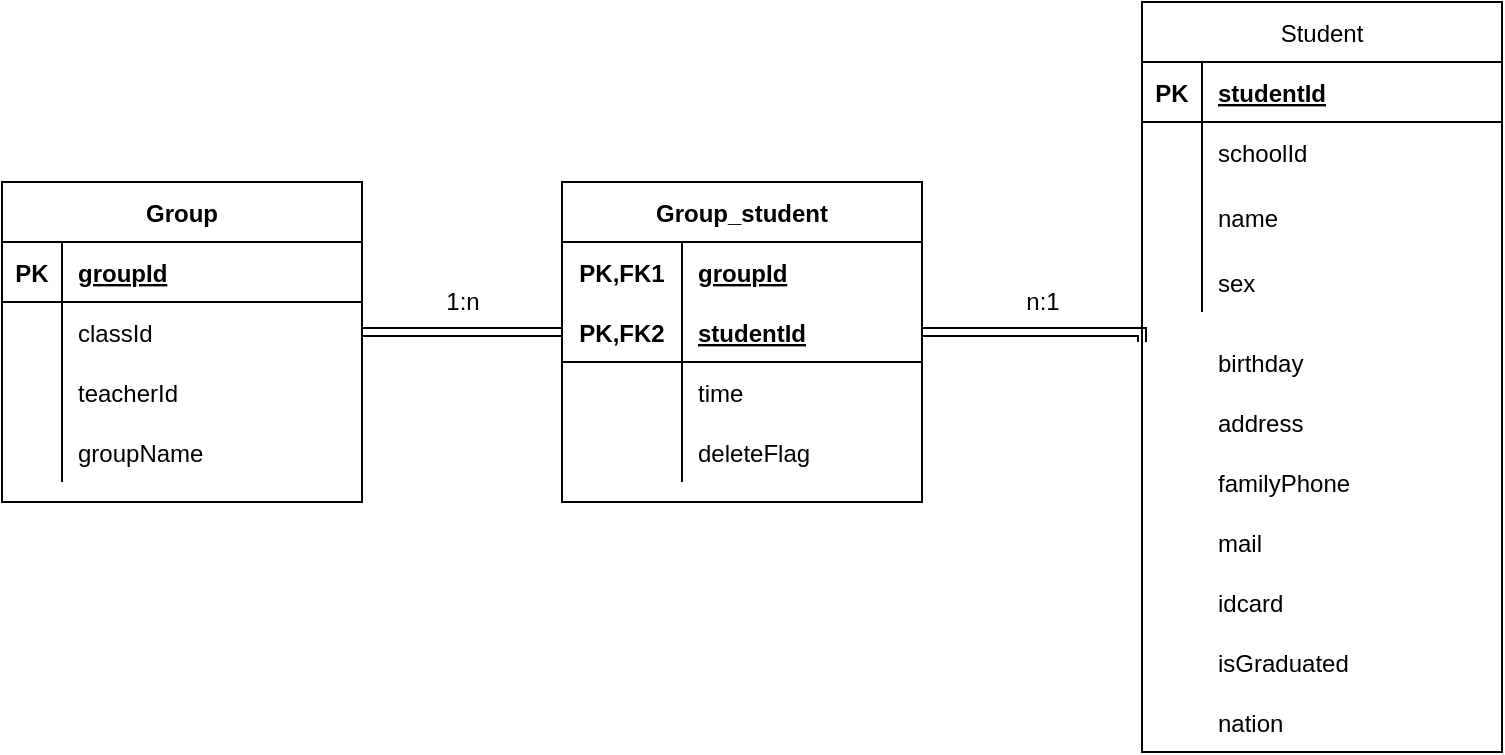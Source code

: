<mxfile version="14.7.3" type="github">
  <diagram id="uFPd1pKpGS4i-c733_Po" name="第 1 页">
    <mxGraphModel dx="1038" dy="547" grid="1" gridSize="10" guides="1" tooltips="1" connect="1" arrows="1" fold="1" page="1" pageScale="1" pageWidth="827" pageHeight="1169" math="0" shadow="0">
      <root>
        <mxCell id="0" />
        <mxCell id="1" parent="0" />
        <mxCell id="6N0PbD_9IMBBkm0eBd1T-2" value="Group" style="shape=table;startSize=30;container=1;collapsible=1;childLayout=tableLayout;fixedRows=1;rowLines=0;fontStyle=1;align=center;resizeLast=1;" parent="1" vertex="1">
          <mxGeometry x="30" y="130" width="180" height="160" as="geometry" />
        </mxCell>
        <mxCell id="6N0PbD_9IMBBkm0eBd1T-3" value="" style="shape=partialRectangle;collapsible=0;dropTarget=0;pointerEvents=0;fillColor=none;top=0;left=0;bottom=1;right=0;points=[[0,0.5],[1,0.5]];portConstraint=eastwest;" parent="6N0PbD_9IMBBkm0eBd1T-2" vertex="1">
          <mxGeometry y="30" width="180" height="30" as="geometry" />
        </mxCell>
        <mxCell id="6N0PbD_9IMBBkm0eBd1T-4" value="PK" style="shape=partialRectangle;connectable=0;fillColor=none;top=0;left=0;bottom=0;right=0;fontStyle=1;overflow=hidden;" parent="6N0PbD_9IMBBkm0eBd1T-3" vertex="1">
          <mxGeometry width="30" height="30" as="geometry" />
        </mxCell>
        <mxCell id="6N0PbD_9IMBBkm0eBd1T-5" value="groupId" style="shape=partialRectangle;connectable=0;fillColor=none;top=0;left=0;bottom=0;right=0;align=left;spacingLeft=6;fontStyle=5;overflow=hidden;" parent="6N0PbD_9IMBBkm0eBd1T-3" vertex="1">
          <mxGeometry x="30" width="150" height="30" as="geometry" />
        </mxCell>
        <mxCell id="6N0PbD_9IMBBkm0eBd1T-6" value="" style="shape=partialRectangle;collapsible=0;dropTarget=0;pointerEvents=0;fillColor=none;top=0;left=0;bottom=0;right=0;points=[[0,0.5],[1,0.5]];portConstraint=eastwest;" parent="6N0PbD_9IMBBkm0eBd1T-2" vertex="1">
          <mxGeometry y="60" width="180" height="30" as="geometry" />
        </mxCell>
        <mxCell id="6N0PbD_9IMBBkm0eBd1T-7" value="" style="shape=partialRectangle;connectable=0;fillColor=none;top=0;left=0;bottom=0;right=0;editable=1;overflow=hidden;" parent="6N0PbD_9IMBBkm0eBd1T-6" vertex="1">
          <mxGeometry width="30" height="30" as="geometry" />
        </mxCell>
        <mxCell id="6N0PbD_9IMBBkm0eBd1T-8" value="classId" style="shape=partialRectangle;connectable=0;fillColor=none;top=0;left=0;bottom=0;right=0;align=left;spacingLeft=6;overflow=hidden;" parent="6N0PbD_9IMBBkm0eBd1T-6" vertex="1">
          <mxGeometry x="30" width="150" height="30" as="geometry" />
        </mxCell>
        <mxCell id="6N0PbD_9IMBBkm0eBd1T-9" value="" style="shape=partialRectangle;collapsible=0;dropTarget=0;pointerEvents=0;fillColor=none;top=0;left=0;bottom=0;right=0;points=[[0,0.5],[1,0.5]];portConstraint=eastwest;" parent="6N0PbD_9IMBBkm0eBd1T-2" vertex="1">
          <mxGeometry y="90" width="180" height="30" as="geometry" />
        </mxCell>
        <mxCell id="6N0PbD_9IMBBkm0eBd1T-10" value="" style="shape=partialRectangle;connectable=0;fillColor=none;top=0;left=0;bottom=0;right=0;editable=1;overflow=hidden;" parent="6N0PbD_9IMBBkm0eBd1T-9" vertex="1">
          <mxGeometry width="30" height="30" as="geometry" />
        </mxCell>
        <mxCell id="6N0PbD_9IMBBkm0eBd1T-11" value="teacherId" style="shape=partialRectangle;connectable=0;fillColor=none;top=0;left=0;bottom=0;right=0;align=left;spacingLeft=6;overflow=hidden;" parent="6N0PbD_9IMBBkm0eBd1T-9" vertex="1">
          <mxGeometry x="30" width="150" height="30" as="geometry" />
        </mxCell>
        <mxCell id="6N0PbD_9IMBBkm0eBd1T-12" value="" style="shape=partialRectangle;collapsible=0;dropTarget=0;pointerEvents=0;fillColor=none;top=0;left=0;bottom=0;right=0;points=[[0,0.5],[1,0.5]];portConstraint=eastwest;" parent="6N0PbD_9IMBBkm0eBd1T-2" vertex="1">
          <mxGeometry y="120" width="180" height="30" as="geometry" />
        </mxCell>
        <mxCell id="6N0PbD_9IMBBkm0eBd1T-13" value="" style="shape=partialRectangle;connectable=0;fillColor=none;top=0;left=0;bottom=0;right=0;editable=1;overflow=hidden;" parent="6N0PbD_9IMBBkm0eBd1T-12" vertex="1">
          <mxGeometry width="30" height="30" as="geometry" />
        </mxCell>
        <mxCell id="6N0PbD_9IMBBkm0eBd1T-14" value="groupName" style="shape=partialRectangle;connectable=0;fillColor=none;top=0;left=0;bottom=0;right=0;align=left;spacingLeft=6;overflow=hidden;" parent="6N0PbD_9IMBBkm0eBd1T-12" vertex="1">
          <mxGeometry x="30" width="150" height="30" as="geometry" />
        </mxCell>
        <mxCell id="6N0PbD_9IMBBkm0eBd1T-15" value="Student" style="shape=table;startSize=30;container=1;collapsible=1;childLayout=tableLayout;fixedRows=1;rowLines=0;fontStyle=0;align=center;resizeLast=1;" parent="1" vertex="1">
          <mxGeometry x="600" y="40" width="180" height="375" as="geometry" />
        </mxCell>
        <mxCell id="6N0PbD_9IMBBkm0eBd1T-16" value="" style="shape=partialRectangle;collapsible=0;dropTarget=0;pointerEvents=0;fillColor=none;top=0;left=0;bottom=1;right=0;points=[[0,0.5],[1,0.5]];portConstraint=eastwest;" parent="6N0PbD_9IMBBkm0eBd1T-15" vertex="1">
          <mxGeometry y="30" width="180" height="30" as="geometry" />
        </mxCell>
        <mxCell id="6N0PbD_9IMBBkm0eBd1T-17" value="PK" style="shape=partialRectangle;connectable=0;fillColor=none;top=0;left=0;bottom=0;right=0;fontStyle=1;overflow=hidden;" parent="6N0PbD_9IMBBkm0eBd1T-16" vertex="1">
          <mxGeometry width="30" height="30" as="geometry" />
        </mxCell>
        <mxCell id="6N0PbD_9IMBBkm0eBd1T-18" value="studentId" style="shape=partialRectangle;connectable=0;fillColor=none;top=0;left=0;bottom=0;right=0;align=left;spacingLeft=6;fontStyle=5;overflow=hidden;" parent="6N0PbD_9IMBBkm0eBd1T-16" vertex="1">
          <mxGeometry x="30" width="150" height="30" as="geometry" />
        </mxCell>
        <mxCell id="6N0PbD_9IMBBkm0eBd1T-19" value="" style="shape=partialRectangle;collapsible=0;dropTarget=0;pointerEvents=0;fillColor=none;top=0;left=0;bottom=0;right=0;points=[[0,0.5],[1,0.5]];portConstraint=eastwest;" parent="6N0PbD_9IMBBkm0eBd1T-15" vertex="1">
          <mxGeometry y="60" width="180" height="30" as="geometry" />
        </mxCell>
        <mxCell id="6N0PbD_9IMBBkm0eBd1T-20" value="" style="shape=partialRectangle;connectable=0;fillColor=none;top=0;left=0;bottom=0;right=0;editable=1;overflow=hidden;" parent="6N0PbD_9IMBBkm0eBd1T-19" vertex="1">
          <mxGeometry width="30" height="30" as="geometry" />
        </mxCell>
        <mxCell id="6N0PbD_9IMBBkm0eBd1T-21" value="schoolId" style="shape=partialRectangle;connectable=0;fillColor=none;top=0;left=0;bottom=0;right=0;align=left;spacingLeft=6;overflow=hidden;" parent="6N0PbD_9IMBBkm0eBd1T-19" vertex="1">
          <mxGeometry x="30" width="150" height="30" as="geometry" />
        </mxCell>
        <mxCell id="6N0PbD_9IMBBkm0eBd1T-22" value="" style="shape=partialRectangle;collapsible=0;dropTarget=0;pointerEvents=0;fillColor=none;top=0;left=0;bottom=0;right=0;points=[[0,0.5],[1,0.5]];portConstraint=eastwest;" parent="6N0PbD_9IMBBkm0eBd1T-15" vertex="1">
          <mxGeometry y="90" width="180" height="35" as="geometry" />
        </mxCell>
        <mxCell id="6N0PbD_9IMBBkm0eBd1T-23" value="" style="shape=partialRectangle;connectable=0;fillColor=none;top=0;left=0;bottom=0;right=0;editable=1;overflow=hidden;" parent="6N0PbD_9IMBBkm0eBd1T-22" vertex="1">
          <mxGeometry width="30" height="35" as="geometry" />
        </mxCell>
        <mxCell id="6N0PbD_9IMBBkm0eBd1T-24" value="name" style="shape=partialRectangle;connectable=0;fillColor=none;top=0;left=0;bottom=0;right=0;align=left;spacingLeft=6;overflow=hidden;" parent="6N0PbD_9IMBBkm0eBd1T-22" vertex="1">
          <mxGeometry x="30" width="150" height="35" as="geometry" />
        </mxCell>
        <mxCell id="6N0PbD_9IMBBkm0eBd1T-25" value="" style="shape=partialRectangle;collapsible=0;dropTarget=0;pointerEvents=0;fillColor=none;top=0;left=0;bottom=0;right=0;points=[[0,0.5],[1,0.5]];portConstraint=eastwest;fontStyle=0" parent="6N0PbD_9IMBBkm0eBd1T-15" vertex="1">
          <mxGeometry y="125" width="180" height="30" as="geometry" />
        </mxCell>
        <mxCell id="6N0PbD_9IMBBkm0eBd1T-26" value="" style="shape=partialRectangle;connectable=0;fillColor=none;top=0;left=0;bottom=0;right=0;editable=1;overflow=hidden;" parent="6N0PbD_9IMBBkm0eBd1T-25" vertex="1">
          <mxGeometry width="30" height="30" as="geometry" />
        </mxCell>
        <mxCell id="6N0PbD_9IMBBkm0eBd1T-27" value="sex" style="shape=partialRectangle;connectable=0;fillColor=none;top=0;left=0;bottom=0;right=0;align=left;spacingLeft=6;overflow=hidden;" parent="6N0PbD_9IMBBkm0eBd1T-25" vertex="1">
          <mxGeometry x="30" width="150" height="30" as="geometry" />
        </mxCell>
        <mxCell id="6N0PbD_9IMBBkm0eBd1T-33" value="birthday" style="shape=partialRectangle;connectable=0;fillColor=none;top=0;left=0;bottom=0;right=0;align=left;spacingLeft=6;overflow=hidden;fontStyle=0" parent="1" vertex="1">
          <mxGeometry x="630" y="205" width="150" height="30" as="geometry" />
        </mxCell>
        <mxCell id="6N0PbD_9IMBBkm0eBd1T-34" value="address" style="shape=partialRectangle;connectable=0;fillColor=none;top=0;left=0;bottom=0;right=0;align=left;spacingLeft=6;overflow=hidden;fontStyle=0" parent="1" vertex="1">
          <mxGeometry x="630" y="235" width="150" height="30" as="geometry" />
        </mxCell>
        <mxCell id="6N0PbD_9IMBBkm0eBd1T-35" value="familyPhone" style="shape=partialRectangle;connectable=0;fillColor=none;top=0;left=0;bottom=0;right=0;align=left;spacingLeft=6;overflow=hidden;fontStyle=0" parent="1" vertex="1">
          <mxGeometry x="630" y="265" width="150" height="30" as="geometry" />
        </mxCell>
        <mxCell id="6N0PbD_9IMBBkm0eBd1T-36" value="mail" style="shape=partialRectangle;connectable=0;fillColor=none;top=0;left=0;bottom=0;right=0;align=left;spacingLeft=6;overflow=hidden;fontStyle=0" parent="1" vertex="1">
          <mxGeometry x="630" y="295" width="150" height="30" as="geometry" />
        </mxCell>
        <mxCell id="6N0PbD_9IMBBkm0eBd1T-37" value="idcard" style="shape=partialRectangle;connectable=0;fillColor=none;top=0;left=0;bottom=0;right=0;align=left;spacingLeft=6;overflow=hidden;fontStyle=0" parent="1" vertex="1">
          <mxGeometry x="630" y="325" width="150" height="30" as="geometry" />
        </mxCell>
        <mxCell id="6N0PbD_9IMBBkm0eBd1T-39" value="isGraduated" style="shape=partialRectangle;connectable=0;fillColor=none;top=0;left=0;bottom=0;right=0;align=left;spacingLeft=6;overflow=hidden;fontStyle=0" parent="1" vertex="1">
          <mxGeometry x="630" y="355" width="150" height="30" as="geometry" />
        </mxCell>
        <mxCell id="6N0PbD_9IMBBkm0eBd1T-40" value="nation" style="shape=partialRectangle;connectable=0;fillColor=none;top=0;left=0;bottom=0;right=0;align=left;spacingLeft=6;overflow=hidden;fontStyle=0" parent="1" vertex="1">
          <mxGeometry x="630" y="385" width="150" height="30" as="geometry" />
        </mxCell>
        <mxCell id="qI-bZrF7C3IjtXLLqVPS-14" value="Group_student" style="shape=table;startSize=30;container=1;collapsible=1;childLayout=tableLayout;fixedRows=1;rowLines=0;fontStyle=1;align=center;resizeLast=1;" vertex="1" parent="1">
          <mxGeometry x="310" y="130" width="180" height="160" as="geometry" />
        </mxCell>
        <mxCell id="qI-bZrF7C3IjtXLLqVPS-15" value="" style="shape=partialRectangle;collapsible=0;dropTarget=0;pointerEvents=0;fillColor=none;top=0;left=0;bottom=0;right=0;points=[[0,0.5],[1,0.5]];portConstraint=eastwest;" vertex="1" parent="qI-bZrF7C3IjtXLLqVPS-14">
          <mxGeometry y="30" width="180" height="30" as="geometry" />
        </mxCell>
        <mxCell id="qI-bZrF7C3IjtXLLqVPS-16" value="PK,FK1" style="shape=partialRectangle;connectable=0;fillColor=none;top=0;left=0;bottom=0;right=0;fontStyle=1;overflow=hidden;" vertex="1" parent="qI-bZrF7C3IjtXLLqVPS-15">
          <mxGeometry width="60" height="30" as="geometry" />
        </mxCell>
        <mxCell id="qI-bZrF7C3IjtXLLqVPS-17" value="groupId" style="shape=partialRectangle;connectable=0;fillColor=none;top=0;left=0;bottom=0;right=0;align=left;spacingLeft=6;fontStyle=5;overflow=hidden;" vertex="1" parent="qI-bZrF7C3IjtXLLqVPS-15">
          <mxGeometry x="60" width="120" height="30" as="geometry" />
        </mxCell>
        <mxCell id="qI-bZrF7C3IjtXLLqVPS-18" value="" style="shape=partialRectangle;collapsible=0;dropTarget=0;pointerEvents=0;fillColor=none;top=0;left=0;bottom=1;right=0;points=[[0,0.5],[1,0.5]];portConstraint=eastwest;" vertex="1" parent="qI-bZrF7C3IjtXLLqVPS-14">
          <mxGeometry y="60" width="180" height="30" as="geometry" />
        </mxCell>
        <mxCell id="qI-bZrF7C3IjtXLLqVPS-19" value="PK,FK2" style="shape=partialRectangle;connectable=0;fillColor=none;top=0;left=0;bottom=0;right=0;fontStyle=1;overflow=hidden;" vertex="1" parent="qI-bZrF7C3IjtXLLqVPS-18">
          <mxGeometry width="60" height="30" as="geometry" />
        </mxCell>
        <mxCell id="qI-bZrF7C3IjtXLLqVPS-20" value="studentId" style="shape=partialRectangle;connectable=0;fillColor=none;top=0;left=0;bottom=0;right=0;align=left;spacingLeft=6;fontStyle=5;overflow=hidden;" vertex="1" parent="qI-bZrF7C3IjtXLLqVPS-18">
          <mxGeometry x="60" width="120" height="30" as="geometry" />
        </mxCell>
        <mxCell id="qI-bZrF7C3IjtXLLqVPS-21" value="" style="shape=partialRectangle;collapsible=0;dropTarget=0;pointerEvents=0;fillColor=none;top=0;left=0;bottom=0;right=0;points=[[0,0.5],[1,0.5]];portConstraint=eastwest;" vertex="1" parent="qI-bZrF7C3IjtXLLqVPS-14">
          <mxGeometry y="90" width="180" height="30" as="geometry" />
        </mxCell>
        <mxCell id="qI-bZrF7C3IjtXLLqVPS-22" value="" style="shape=partialRectangle;connectable=0;fillColor=none;top=0;left=0;bottom=0;right=0;editable=1;overflow=hidden;" vertex="1" parent="qI-bZrF7C3IjtXLLqVPS-21">
          <mxGeometry width="60" height="30" as="geometry" />
        </mxCell>
        <mxCell id="qI-bZrF7C3IjtXLLqVPS-23" value="time" style="shape=partialRectangle;connectable=0;fillColor=none;top=0;left=0;bottom=0;right=0;align=left;spacingLeft=6;overflow=hidden;" vertex="1" parent="qI-bZrF7C3IjtXLLqVPS-21">
          <mxGeometry x="60" width="120" height="30" as="geometry" />
        </mxCell>
        <mxCell id="qI-bZrF7C3IjtXLLqVPS-24" value="" style="shape=partialRectangle;collapsible=0;dropTarget=0;pointerEvents=0;fillColor=none;top=0;left=0;bottom=0;right=0;points=[[0,0.5],[1,0.5]];portConstraint=eastwest;" vertex="1" parent="qI-bZrF7C3IjtXLLqVPS-14">
          <mxGeometry y="120" width="180" height="30" as="geometry" />
        </mxCell>
        <mxCell id="qI-bZrF7C3IjtXLLqVPS-25" value="" style="shape=partialRectangle;connectable=0;fillColor=none;top=0;left=0;bottom=0;right=0;editable=1;overflow=hidden;" vertex="1" parent="qI-bZrF7C3IjtXLLqVPS-24">
          <mxGeometry width="60" height="30" as="geometry" />
        </mxCell>
        <mxCell id="qI-bZrF7C3IjtXLLqVPS-26" value="deleteFlag" style="shape=partialRectangle;connectable=0;fillColor=none;top=0;left=0;bottom=0;right=0;align=left;spacingLeft=6;overflow=hidden;" vertex="1" parent="qI-bZrF7C3IjtXLLqVPS-24">
          <mxGeometry x="60" width="120" height="30" as="geometry" />
        </mxCell>
        <mxCell id="qI-bZrF7C3IjtXLLqVPS-38" style="rounded=0;orthogonalLoop=1;jettySize=auto;html=1;exitX=1;exitY=0.5;exitDx=0;exitDy=0;shape=link;" edge="1" parent="1" source="6N0PbD_9IMBBkm0eBd1T-6" target="qI-bZrF7C3IjtXLLqVPS-18">
          <mxGeometry relative="1" as="geometry" />
        </mxCell>
        <mxCell id="qI-bZrF7C3IjtXLLqVPS-40" style="edgeStyle=orthogonalEdgeStyle;rounded=0;orthogonalLoop=1;jettySize=auto;html=1;exitX=1;exitY=0.5;exitDx=0;exitDy=0;shape=link;" edge="1" parent="1" source="qI-bZrF7C3IjtXLLqVPS-18">
          <mxGeometry relative="1" as="geometry">
            <mxPoint x="600" y="210" as="targetPoint" />
            <Array as="points">
              <mxPoint x="600" y="205" />
            </Array>
          </mxGeometry>
        </mxCell>
        <mxCell id="qI-bZrF7C3IjtXLLqVPS-43" value="1:n" style="text;html=1;align=center;verticalAlign=middle;resizable=0;points=[];autosize=1;strokeColor=none;" vertex="1" parent="1">
          <mxGeometry x="245" y="180" width="30" height="20" as="geometry" />
        </mxCell>
        <mxCell id="qI-bZrF7C3IjtXLLqVPS-44" value="n:1" style="text;html=1;align=center;verticalAlign=middle;resizable=0;points=[];autosize=1;strokeColor=none;" vertex="1" parent="1">
          <mxGeometry x="535" y="180" width="30" height="20" as="geometry" />
        </mxCell>
      </root>
    </mxGraphModel>
  </diagram>
</mxfile>
